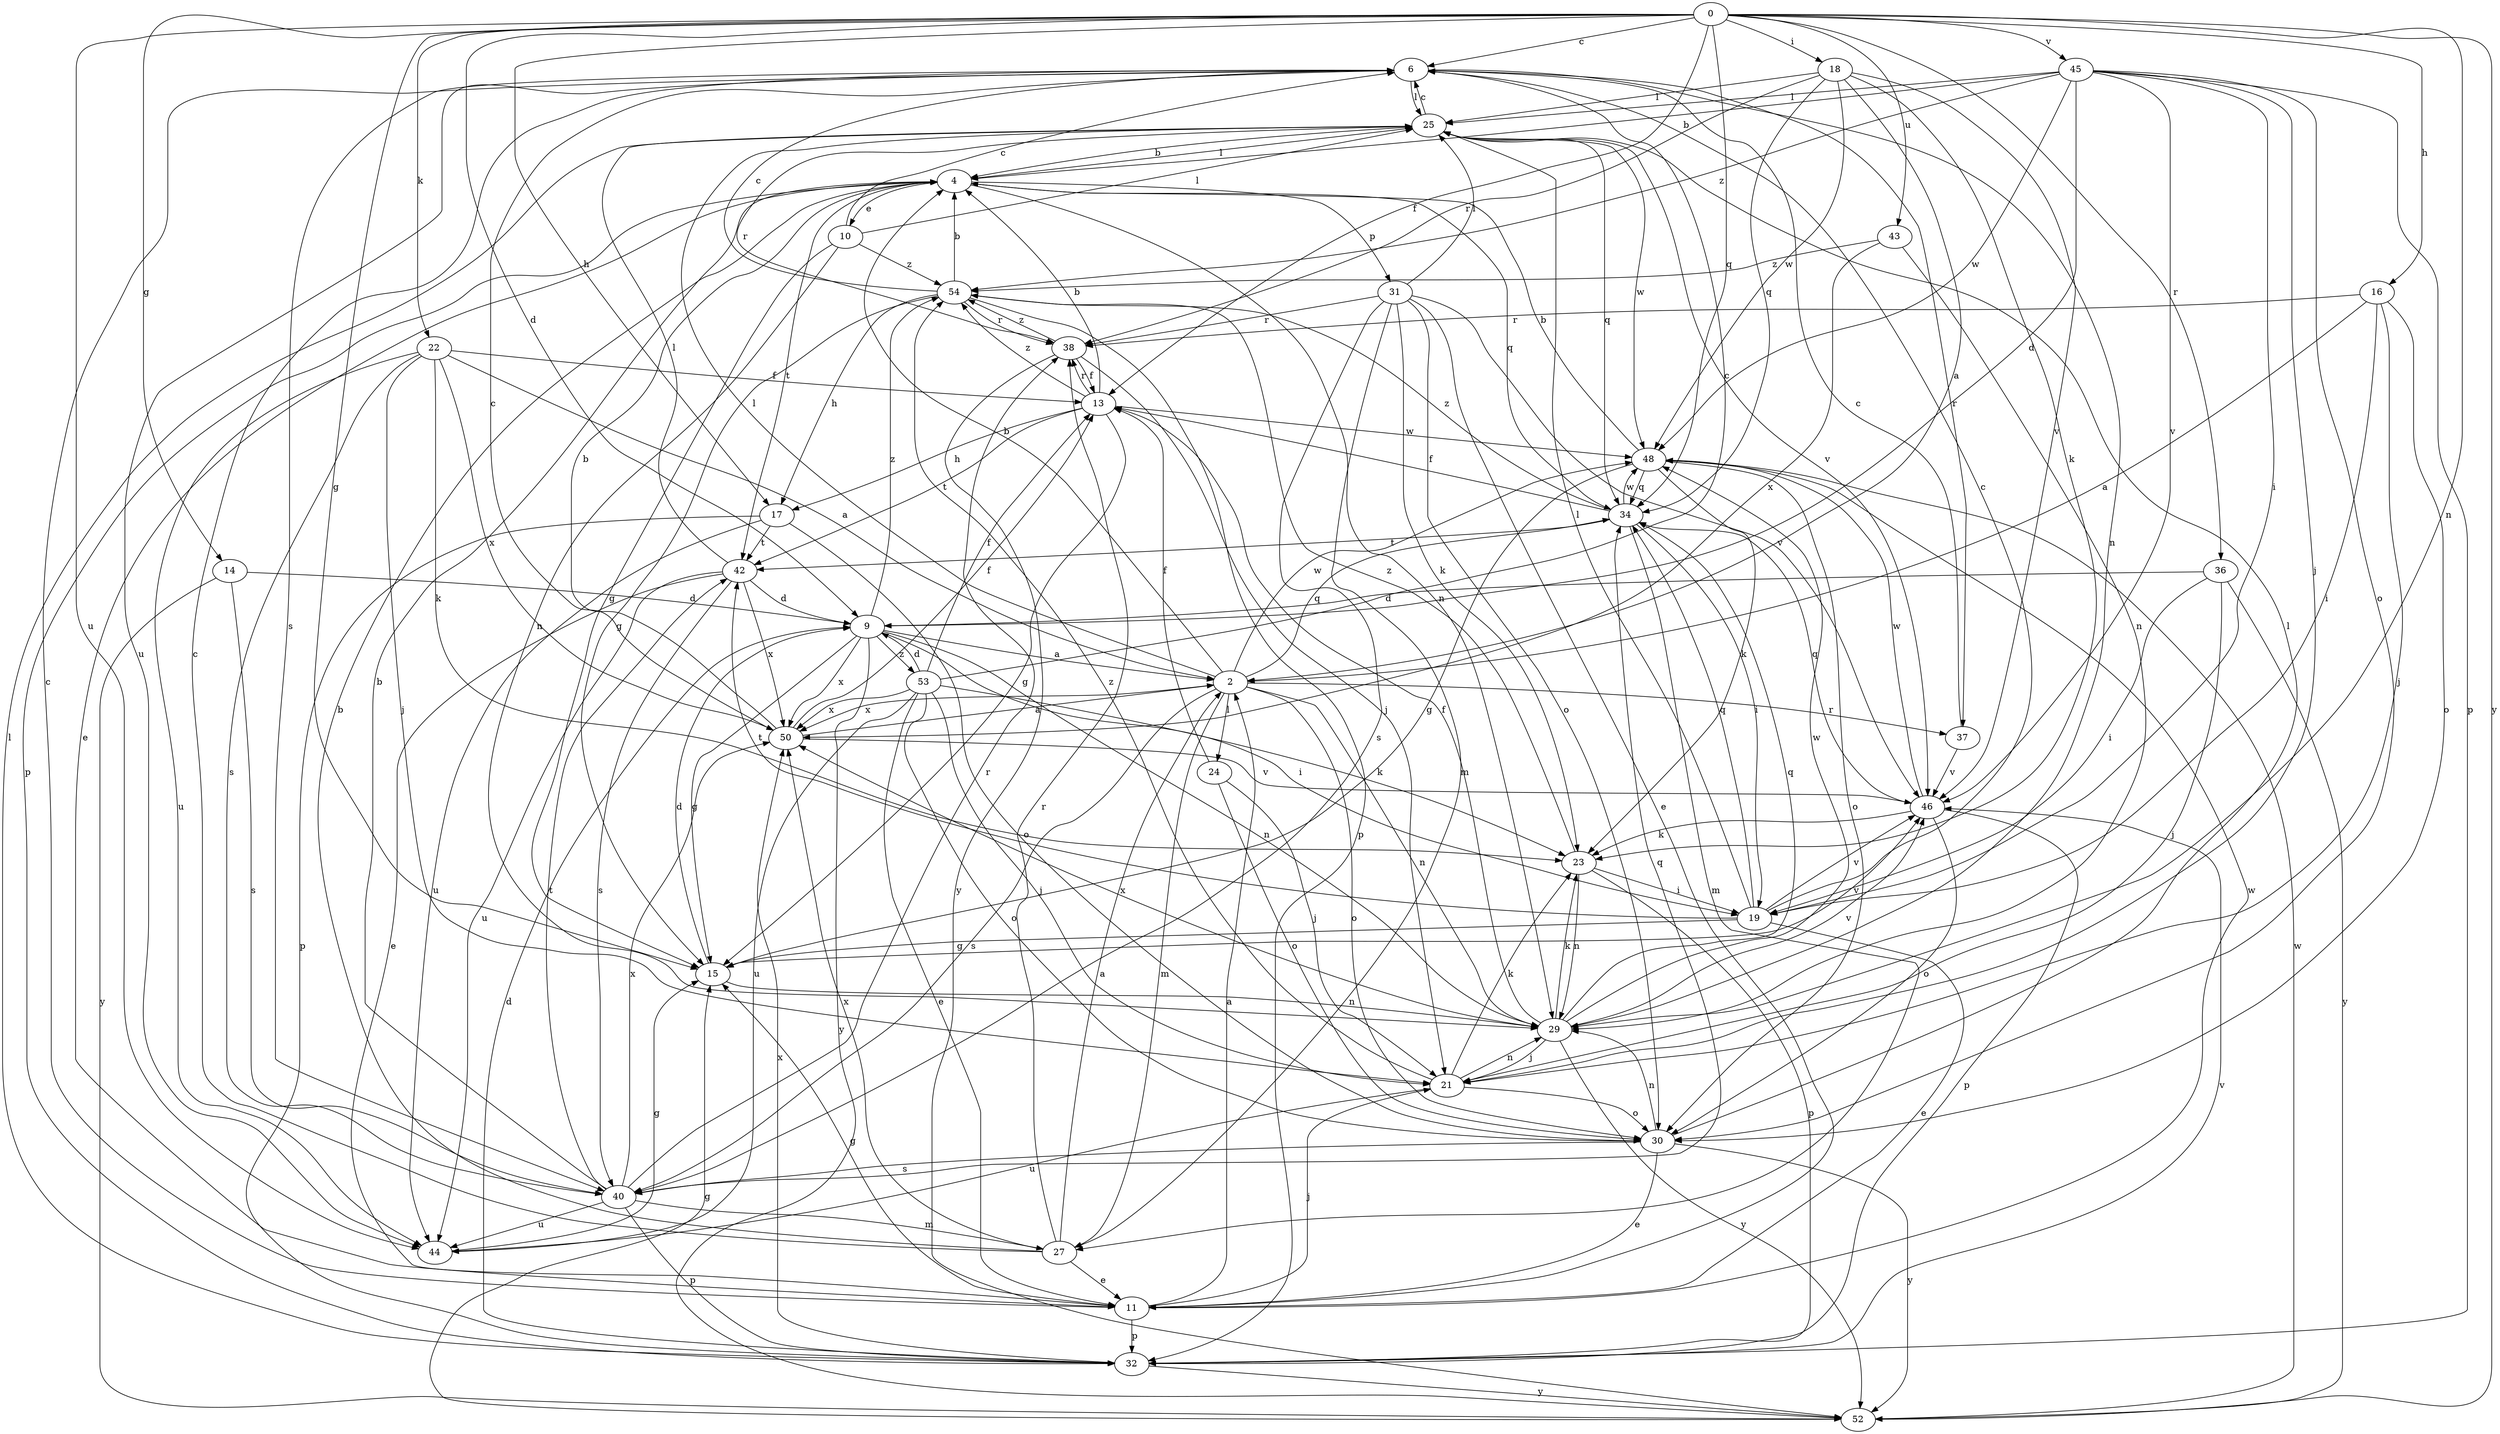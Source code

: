 strict digraph  {
0;
2;
4;
6;
9;
10;
11;
13;
14;
15;
16;
17;
18;
19;
21;
22;
23;
24;
25;
27;
29;
30;
31;
32;
34;
36;
37;
38;
40;
42;
43;
44;
45;
46;
48;
50;
52;
53;
54;
0 -> 6  [label=c];
0 -> 9  [label=d];
0 -> 13  [label=f];
0 -> 14  [label=g];
0 -> 15  [label=g];
0 -> 16  [label=h];
0 -> 17  [label=h];
0 -> 18  [label=i];
0 -> 22  [label=k];
0 -> 29  [label=n];
0 -> 34  [label=q];
0 -> 36  [label=r];
0 -> 43  [label=u];
0 -> 44  [label=u];
0 -> 45  [label=v];
0 -> 52  [label=y];
2 -> 4  [label=b];
2 -> 24  [label=l];
2 -> 25  [label=l];
2 -> 27  [label=m];
2 -> 29  [label=n];
2 -> 30  [label=o];
2 -> 34  [label=q];
2 -> 37  [label=r];
2 -> 40  [label=s];
2 -> 48  [label=w];
2 -> 50  [label=x];
4 -> 10  [label=e];
4 -> 11  [label=e];
4 -> 25  [label=l];
4 -> 29  [label=n];
4 -> 31  [label=p];
4 -> 32  [label=p];
4 -> 34  [label=q];
4 -> 42  [label=t];
6 -> 25  [label=l];
6 -> 29  [label=n];
6 -> 37  [label=r];
6 -> 40  [label=s];
6 -> 44  [label=u];
9 -> 2  [label=a];
9 -> 15  [label=g];
9 -> 19  [label=i];
9 -> 29  [label=n];
9 -> 50  [label=x];
9 -> 52  [label=y];
9 -> 53  [label=z];
9 -> 54  [label=z];
10 -> 6  [label=c];
10 -> 15  [label=g];
10 -> 25  [label=l];
10 -> 29  [label=n];
10 -> 54  [label=z];
11 -> 2  [label=a];
11 -> 6  [label=c];
11 -> 15  [label=g];
11 -> 21  [label=j];
11 -> 32  [label=p];
11 -> 48  [label=w];
13 -> 4  [label=b];
13 -> 15  [label=g];
13 -> 17  [label=h];
13 -> 38  [label=r];
13 -> 42  [label=t];
13 -> 48  [label=w];
13 -> 54  [label=z];
14 -> 9  [label=d];
14 -> 40  [label=s];
14 -> 52  [label=y];
15 -> 9  [label=d];
15 -> 29  [label=n];
15 -> 46  [label=v];
16 -> 2  [label=a];
16 -> 19  [label=i];
16 -> 21  [label=j];
16 -> 30  [label=o];
16 -> 38  [label=r];
17 -> 30  [label=o];
17 -> 32  [label=p];
17 -> 42  [label=t];
17 -> 44  [label=u];
18 -> 2  [label=a];
18 -> 23  [label=k];
18 -> 25  [label=l];
18 -> 34  [label=q];
18 -> 38  [label=r];
18 -> 46  [label=v];
18 -> 48  [label=w];
19 -> 6  [label=c];
19 -> 11  [label=e];
19 -> 15  [label=g];
19 -> 25  [label=l];
19 -> 34  [label=q];
19 -> 42  [label=t];
19 -> 46  [label=v];
21 -> 23  [label=k];
21 -> 29  [label=n];
21 -> 30  [label=o];
21 -> 44  [label=u];
21 -> 54  [label=z];
22 -> 2  [label=a];
22 -> 13  [label=f];
22 -> 21  [label=j];
22 -> 23  [label=k];
22 -> 40  [label=s];
22 -> 44  [label=u];
22 -> 50  [label=x];
23 -> 19  [label=i];
23 -> 29  [label=n];
23 -> 32  [label=p];
23 -> 54  [label=z];
24 -> 13  [label=f];
24 -> 21  [label=j];
24 -> 30  [label=o];
25 -> 4  [label=b];
25 -> 6  [label=c];
25 -> 34  [label=q];
25 -> 38  [label=r];
25 -> 46  [label=v];
25 -> 48  [label=w];
27 -> 2  [label=a];
27 -> 4  [label=b];
27 -> 6  [label=c];
27 -> 11  [label=e];
27 -> 38  [label=r];
27 -> 50  [label=x];
29 -> 13  [label=f];
29 -> 21  [label=j];
29 -> 23  [label=k];
29 -> 34  [label=q];
29 -> 46  [label=v];
29 -> 48  [label=w];
29 -> 50  [label=x];
29 -> 52  [label=y];
30 -> 11  [label=e];
30 -> 25  [label=l];
30 -> 29  [label=n];
30 -> 40  [label=s];
30 -> 52  [label=y];
31 -> 11  [label=e];
31 -> 23  [label=k];
31 -> 25  [label=l];
31 -> 27  [label=m];
31 -> 30  [label=o];
31 -> 38  [label=r];
31 -> 40  [label=s];
31 -> 46  [label=v];
32 -> 9  [label=d];
32 -> 25  [label=l];
32 -> 46  [label=v];
32 -> 50  [label=x];
32 -> 52  [label=y];
34 -> 13  [label=f];
34 -> 19  [label=i];
34 -> 27  [label=m];
34 -> 42  [label=t];
34 -> 48  [label=w];
34 -> 54  [label=z];
36 -> 9  [label=d];
36 -> 19  [label=i];
36 -> 21  [label=j];
36 -> 52  [label=y];
37 -> 6  [label=c];
37 -> 46  [label=v];
38 -> 13  [label=f];
38 -> 21  [label=j];
38 -> 52  [label=y];
38 -> 54  [label=z];
40 -> 4  [label=b];
40 -> 27  [label=m];
40 -> 32  [label=p];
40 -> 34  [label=q];
40 -> 38  [label=r];
40 -> 42  [label=t];
40 -> 44  [label=u];
40 -> 50  [label=x];
42 -> 9  [label=d];
42 -> 11  [label=e];
42 -> 25  [label=l];
42 -> 40  [label=s];
42 -> 44  [label=u];
42 -> 50  [label=x];
43 -> 29  [label=n];
43 -> 50  [label=x];
43 -> 54  [label=z];
44 -> 15  [label=g];
45 -> 4  [label=b];
45 -> 9  [label=d];
45 -> 19  [label=i];
45 -> 21  [label=j];
45 -> 25  [label=l];
45 -> 30  [label=o];
45 -> 32  [label=p];
45 -> 46  [label=v];
45 -> 48  [label=w];
45 -> 54  [label=z];
46 -> 23  [label=k];
46 -> 30  [label=o];
46 -> 32  [label=p];
46 -> 34  [label=q];
46 -> 48  [label=w];
48 -> 4  [label=b];
48 -> 15  [label=g];
48 -> 23  [label=k];
48 -> 30  [label=o];
48 -> 34  [label=q];
50 -> 2  [label=a];
50 -> 4  [label=b];
50 -> 6  [label=c];
50 -> 13  [label=f];
50 -> 46  [label=v];
52 -> 15  [label=g];
52 -> 48  [label=w];
53 -> 6  [label=c];
53 -> 9  [label=d];
53 -> 11  [label=e];
53 -> 13  [label=f];
53 -> 21  [label=j];
53 -> 23  [label=k];
53 -> 30  [label=o];
53 -> 44  [label=u];
53 -> 50  [label=x];
54 -> 4  [label=b];
54 -> 6  [label=c];
54 -> 15  [label=g];
54 -> 17  [label=h];
54 -> 32  [label=p];
54 -> 38  [label=r];
}
